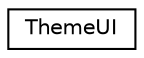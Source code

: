 digraph G
{
  edge [fontname="Helvetica",fontsize="10",labelfontname="Helvetica",labelfontsize="10"];
  node [fontname="Helvetica",fontsize="10",shape=record];
  rankdir=LR;
  Node1 [label="ThemeUI",height=0.2,width=0.4,color="black", fillcolor="white", style="filled",URL="$d6/d21/structThemeUI.html"];
}
